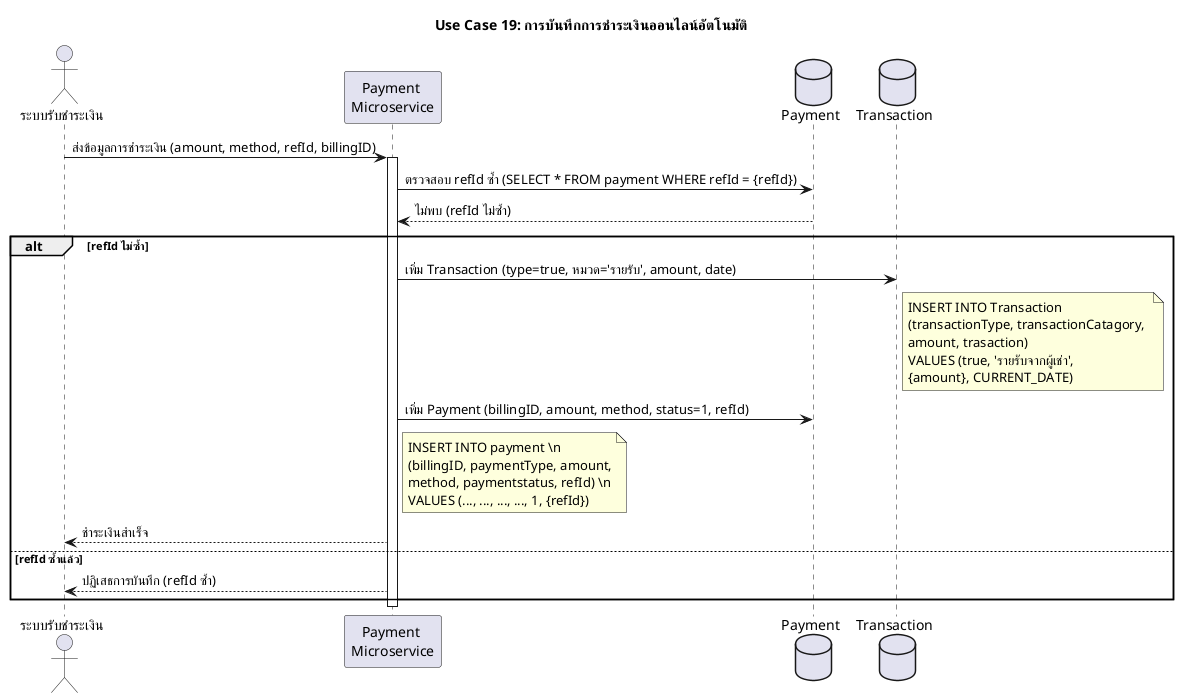 @startuml Use Case 19: การบันทึกการชำระเงินออนไลน์อัตโนมัติ
skinparam defaultFontName "TH Sarabun New"
title Use Case 19: การบันทึกการชำระเงินออนไลน์อัตโนมัติ

actor "ระบบรับชำระเงิน" as PaymentGateway
participant "Payment \nMicroservice" as pyMS
database "Payment" as PaymentDB
database "Transaction" as TxDB

PaymentGateway -> pyMS : ส่งข้อมูลการชำระเงิน (amount, method, refId, billingID)
activate pyMS

pyMS -> PaymentDB : ตรวจสอบ refId ซ้ำ (SELECT * FROM payment WHERE refId = {refId})
PaymentDB --> pyMS : ไม่พบ (refId ไม่ซ้ำ)

alt refId ไม่ซ้ำ
    pyMS -> TxDB : เพิ่ม Transaction (type=true, หมวด='รายรับ', amount, date)
    note right of TxDB
    INSERT INTO Transaction 
    (transactionType, transactionCatagory, 
    amount, trasaction)
    VALUES (true, 'รายรับจากผู้เช่า', 
    {amount}, CURRENT_DATE)
    end note
    pyMS -> PaymentDB : เพิ่ม Payment (billingID, amount, method, status=1, refId)
    
    note right of pyMS
    INSERT INTO payment \n
    (billingID, paymentType, amount,
    method, paymentstatus, refId) \n
    VALUES (..., ..., ..., ..., 1, {refId})
    end note
    
    pyMS --> PaymentGateway : ชำระเงินสำเร็จ
    
else refId ซ้ำแล้ว
    pyMS --> PaymentGateway : ปฏิเสธการบันทึก (refId ซ้ำ)
end

deactivate pyMS
@enduml

